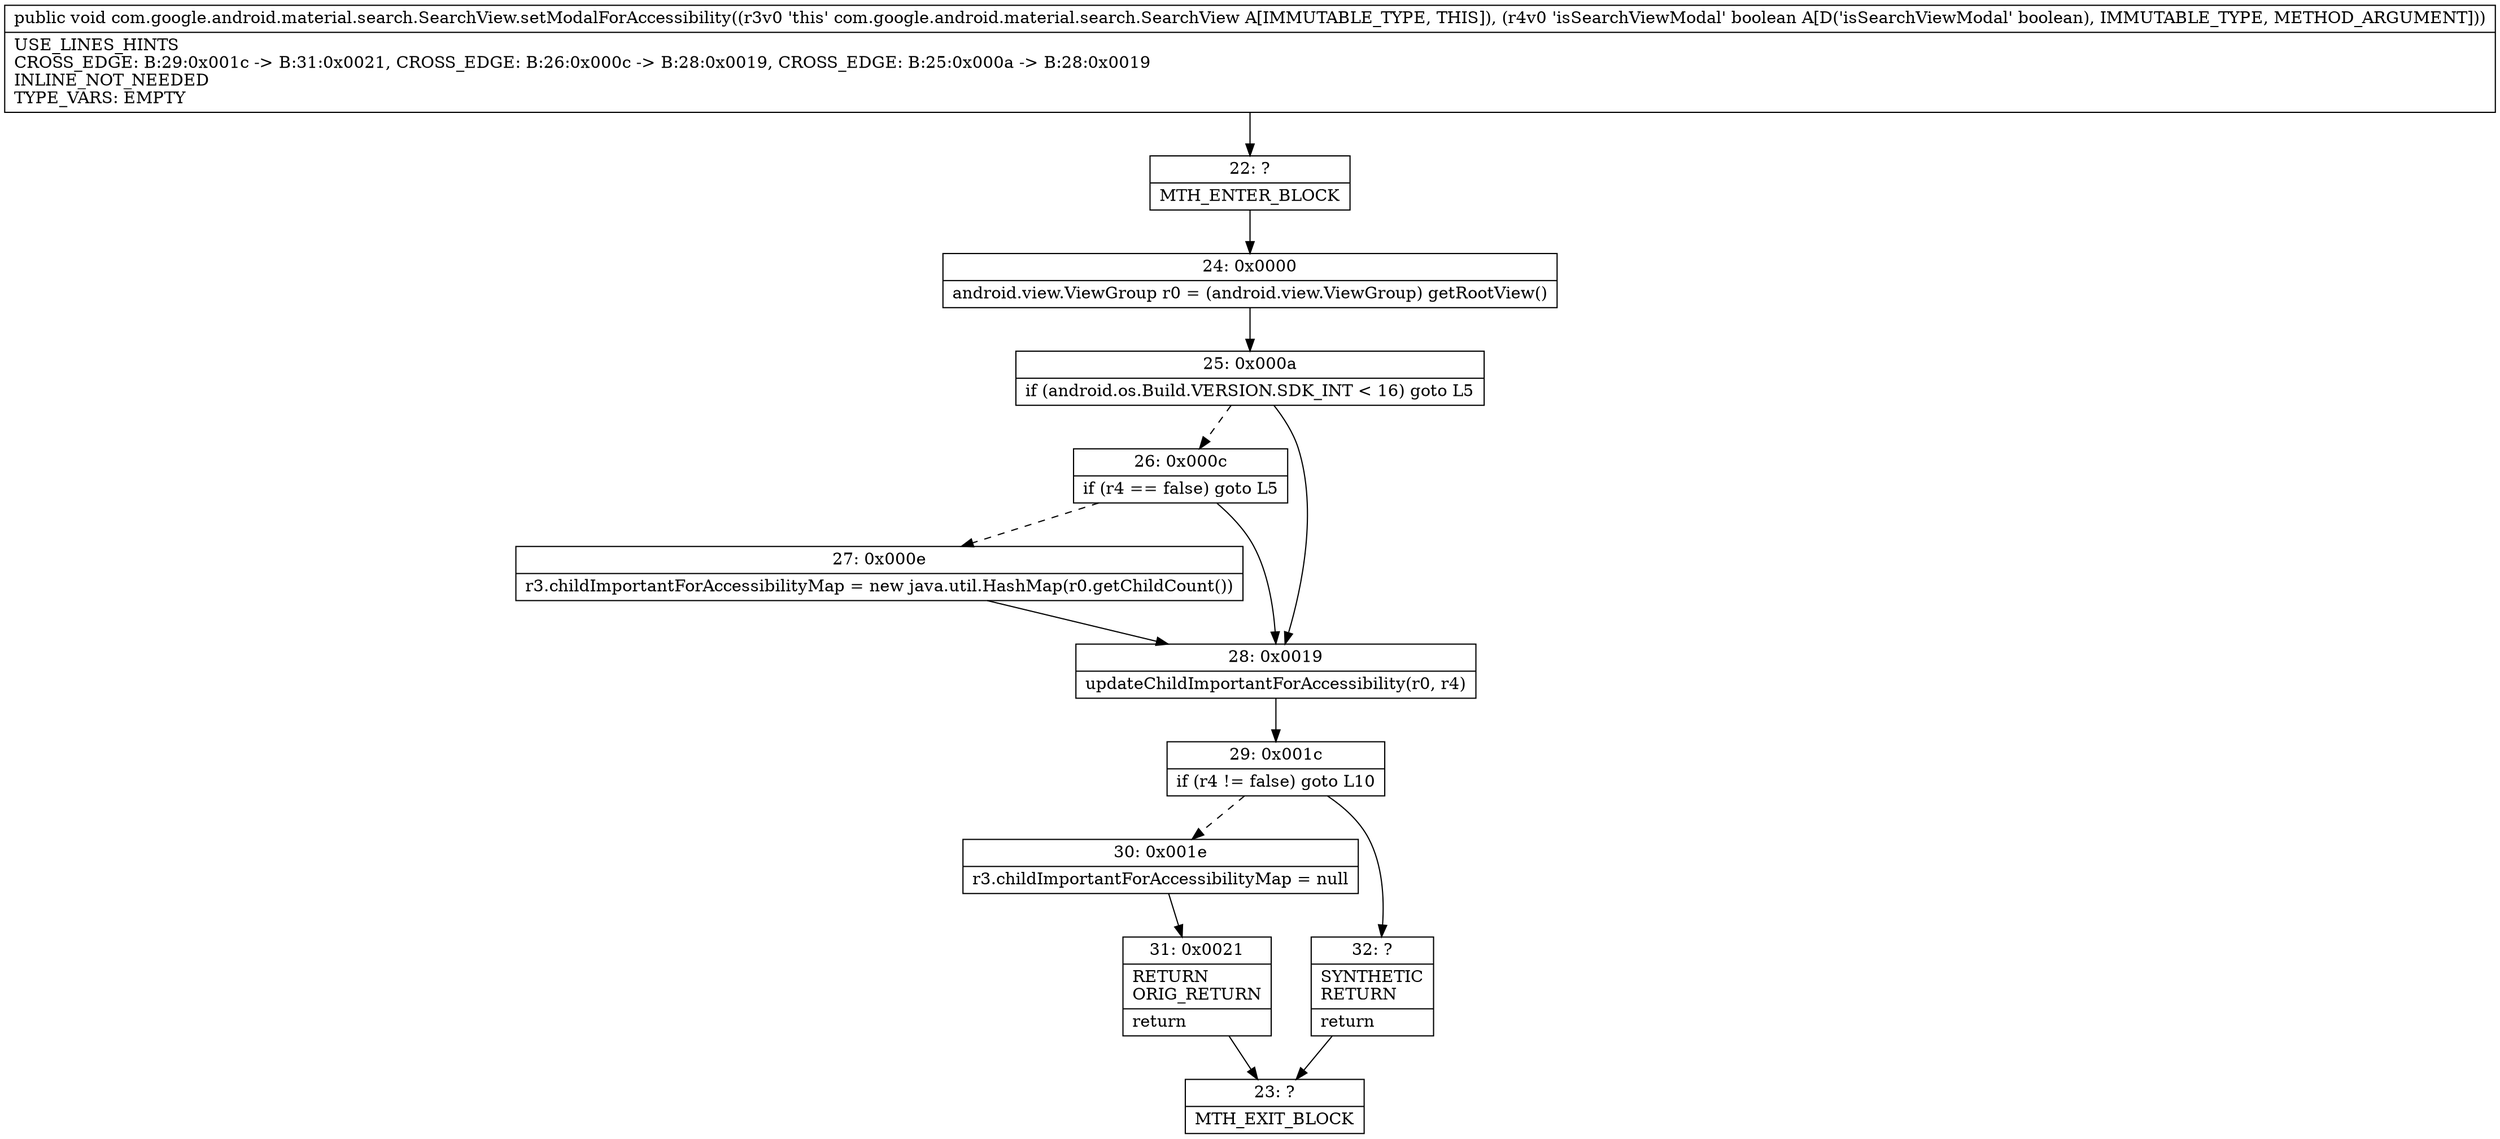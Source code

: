 digraph "CFG forcom.google.android.material.search.SearchView.setModalForAccessibility(Z)V" {
Node_22 [shape=record,label="{22\:\ ?|MTH_ENTER_BLOCK\l}"];
Node_24 [shape=record,label="{24\:\ 0x0000|android.view.ViewGroup r0 = (android.view.ViewGroup) getRootView()\l}"];
Node_25 [shape=record,label="{25\:\ 0x000a|if (android.os.Build.VERSION.SDK_INT \< 16) goto L5\l}"];
Node_26 [shape=record,label="{26\:\ 0x000c|if (r4 == false) goto L5\l}"];
Node_27 [shape=record,label="{27\:\ 0x000e|r3.childImportantForAccessibilityMap = new java.util.HashMap(r0.getChildCount())\l}"];
Node_28 [shape=record,label="{28\:\ 0x0019|updateChildImportantForAccessibility(r0, r4)\l}"];
Node_29 [shape=record,label="{29\:\ 0x001c|if (r4 != false) goto L10\l}"];
Node_30 [shape=record,label="{30\:\ 0x001e|r3.childImportantForAccessibilityMap = null\l}"];
Node_31 [shape=record,label="{31\:\ 0x0021|RETURN\lORIG_RETURN\l|return\l}"];
Node_23 [shape=record,label="{23\:\ ?|MTH_EXIT_BLOCK\l}"];
Node_32 [shape=record,label="{32\:\ ?|SYNTHETIC\lRETURN\l|return\l}"];
MethodNode[shape=record,label="{public void com.google.android.material.search.SearchView.setModalForAccessibility((r3v0 'this' com.google.android.material.search.SearchView A[IMMUTABLE_TYPE, THIS]), (r4v0 'isSearchViewModal' boolean A[D('isSearchViewModal' boolean), IMMUTABLE_TYPE, METHOD_ARGUMENT]))  | USE_LINES_HINTS\lCROSS_EDGE: B:29:0x001c \-\> B:31:0x0021, CROSS_EDGE: B:26:0x000c \-\> B:28:0x0019, CROSS_EDGE: B:25:0x000a \-\> B:28:0x0019\lINLINE_NOT_NEEDED\lTYPE_VARS: EMPTY\l}"];
MethodNode -> Node_22;Node_22 -> Node_24;
Node_24 -> Node_25;
Node_25 -> Node_26[style=dashed];
Node_25 -> Node_28;
Node_26 -> Node_27[style=dashed];
Node_26 -> Node_28;
Node_27 -> Node_28;
Node_28 -> Node_29;
Node_29 -> Node_30[style=dashed];
Node_29 -> Node_32;
Node_30 -> Node_31;
Node_31 -> Node_23;
Node_32 -> Node_23;
}

